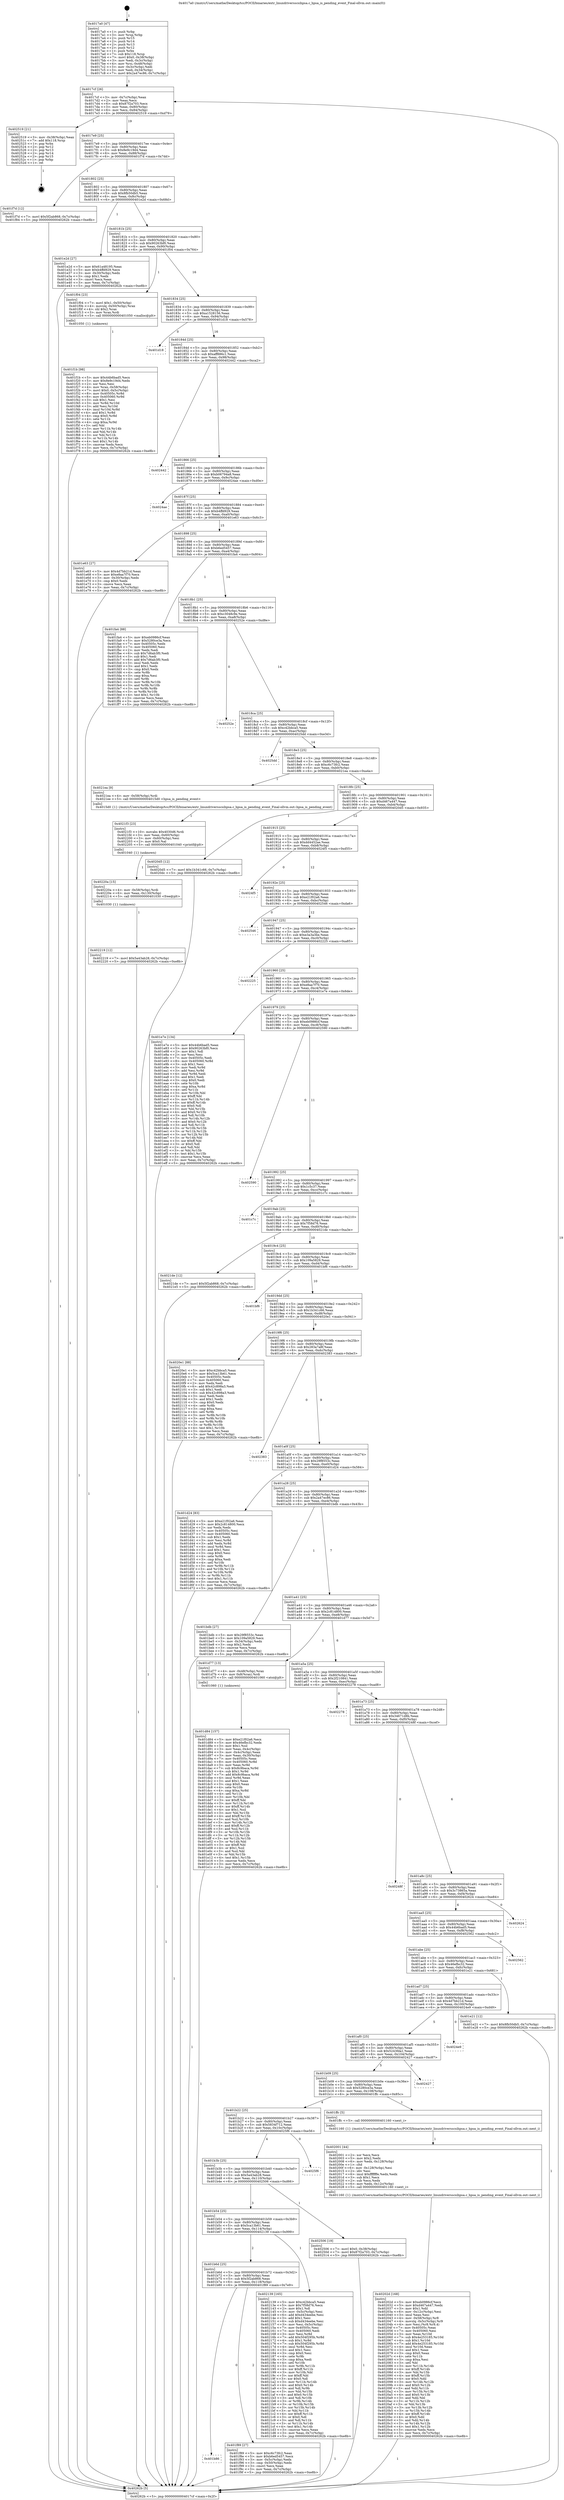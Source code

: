 digraph "0x4017a0" {
  label = "0x4017a0 (/mnt/c/Users/mathe/Desktop/tcc/POCII/binaries/extr_linuxdriversscsihpsa.c_hpsa_is_pending_event_Final-ollvm.out::main(0))"
  labelloc = "t"
  node[shape=record]

  Entry [label="",width=0.3,height=0.3,shape=circle,fillcolor=black,style=filled]
  "0x4017cf" [label="{
     0x4017cf [26]\l
     | [instrs]\l
     &nbsp;&nbsp;0x4017cf \<+3\>: mov -0x7c(%rbp),%eax\l
     &nbsp;&nbsp;0x4017d2 \<+2\>: mov %eax,%ecx\l
     &nbsp;&nbsp;0x4017d4 \<+6\>: sub $0x87f2a703,%ecx\l
     &nbsp;&nbsp;0x4017da \<+3\>: mov %eax,-0x80(%rbp)\l
     &nbsp;&nbsp;0x4017dd \<+6\>: mov %ecx,-0x84(%rbp)\l
     &nbsp;&nbsp;0x4017e3 \<+6\>: je 0000000000402519 \<main+0xd79\>\l
  }"]
  "0x402519" [label="{
     0x402519 [21]\l
     | [instrs]\l
     &nbsp;&nbsp;0x402519 \<+3\>: mov -0x38(%rbp),%eax\l
     &nbsp;&nbsp;0x40251c \<+7\>: add $0x118,%rsp\l
     &nbsp;&nbsp;0x402523 \<+1\>: pop %rbx\l
     &nbsp;&nbsp;0x402524 \<+2\>: pop %r12\l
     &nbsp;&nbsp;0x402526 \<+2\>: pop %r13\l
     &nbsp;&nbsp;0x402528 \<+2\>: pop %r14\l
     &nbsp;&nbsp;0x40252a \<+2\>: pop %r15\l
     &nbsp;&nbsp;0x40252c \<+1\>: pop %rbp\l
     &nbsp;&nbsp;0x40252d \<+1\>: ret\l
  }"]
  "0x4017e9" [label="{
     0x4017e9 [25]\l
     | [instrs]\l
     &nbsp;&nbsp;0x4017e9 \<+5\>: jmp 00000000004017ee \<main+0x4e\>\l
     &nbsp;&nbsp;0x4017ee \<+3\>: mov -0x80(%rbp),%eax\l
     &nbsp;&nbsp;0x4017f1 \<+5\>: sub $0x8e9c19d4,%eax\l
     &nbsp;&nbsp;0x4017f6 \<+6\>: mov %eax,-0x88(%rbp)\l
     &nbsp;&nbsp;0x4017fc \<+6\>: je 0000000000401f7d \<main+0x7dd\>\l
  }"]
  Exit [label="",width=0.3,height=0.3,shape=circle,fillcolor=black,style=filled,peripheries=2]
  "0x401f7d" [label="{
     0x401f7d [12]\l
     | [instrs]\l
     &nbsp;&nbsp;0x401f7d \<+7\>: movl $0x5f2ab868,-0x7c(%rbp)\l
     &nbsp;&nbsp;0x401f84 \<+5\>: jmp 000000000040262b \<main+0xe8b\>\l
  }"]
  "0x401802" [label="{
     0x401802 [25]\l
     | [instrs]\l
     &nbsp;&nbsp;0x401802 \<+5\>: jmp 0000000000401807 \<main+0x67\>\l
     &nbsp;&nbsp;0x401807 \<+3\>: mov -0x80(%rbp),%eax\l
     &nbsp;&nbsp;0x40180a \<+5\>: sub $0x8fb50db5,%eax\l
     &nbsp;&nbsp;0x40180f \<+6\>: mov %eax,-0x8c(%rbp)\l
     &nbsp;&nbsp;0x401815 \<+6\>: je 0000000000401e2d \<main+0x68d\>\l
  }"]
  "0x402219" [label="{
     0x402219 [12]\l
     | [instrs]\l
     &nbsp;&nbsp;0x402219 \<+7\>: movl $0x5a43ab28,-0x7c(%rbp)\l
     &nbsp;&nbsp;0x402220 \<+5\>: jmp 000000000040262b \<main+0xe8b\>\l
  }"]
  "0x401e2d" [label="{
     0x401e2d [27]\l
     | [instrs]\l
     &nbsp;&nbsp;0x401e2d \<+5\>: mov $0x61a48195,%eax\l
     &nbsp;&nbsp;0x401e32 \<+5\>: mov $0xb4ffd929,%ecx\l
     &nbsp;&nbsp;0x401e37 \<+3\>: mov -0x30(%rbp),%edx\l
     &nbsp;&nbsp;0x401e3a \<+3\>: cmp $0x1,%edx\l
     &nbsp;&nbsp;0x401e3d \<+3\>: cmovl %ecx,%eax\l
     &nbsp;&nbsp;0x401e40 \<+3\>: mov %eax,-0x7c(%rbp)\l
     &nbsp;&nbsp;0x401e43 \<+5\>: jmp 000000000040262b \<main+0xe8b\>\l
  }"]
  "0x40181b" [label="{
     0x40181b [25]\l
     | [instrs]\l
     &nbsp;&nbsp;0x40181b \<+5\>: jmp 0000000000401820 \<main+0x80\>\l
     &nbsp;&nbsp;0x401820 \<+3\>: mov -0x80(%rbp),%eax\l
     &nbsp;&nbsp;0x401823 \<+5\>: sub $0x90263bf0,%eax\l
     &nbsp;&nbsp;0x401828 \<+6\>: mov %eax,-0x90(%rbp)\l
     &nbsp;&nbsp;0x40182e \<+6\>: je 0000000000401f04 \<main+0x764\>\l
  }"]
  "0x40220a" [label="{
     0x40220a [15]\l
     | [instrs]\l
     &nbsp;&nbsp;0x40220a \<+4\>: mov -0x58(%rbp),%rdi\l
     &nbsp;&nbsp;0x40220e \<+6\>: mov %eax,-0x130(%rbp)\l
     &nbsp;&nbsp;0x402214 \<+5\>: call 0000000000401030 \<free@plt\>\l
     | [calls]\l
     &nbsp;&nbsp;0x401030 \{1\} (unknown)\l
  }"]
  "0x401f04" [label="{
     0x401f04 [23]\l
     | [instrs]\l
     &nbsp;&nbsp;0x401f04 \<+7\>: movl $0x1,-0x50(%rbp)\l
     &nbsp;&nbsp;0x401f0b \<+4\>: movslq -0x50(%rbp),%rax\l
     &nbsp;&nbsp;0x401f0f \<+4\>: shl $0x2,%rax\l
     &nbsp;&nbsp;0x401f13 \<+3\>: mov %rax,%rdi\l
     &nbsp;&nbsp;0x401f16 \<+5\>: call 0000000000401050 \<malloc@plt\>\l
     | [calls]\l
     &nbsp;&nbsp;0x401050 \{1\} (unknown)\l
  }"]
  "0x401834" [label="{
     0x401834 [25]\l
     | [instrs]\l
     &nbsp;&nbsp;0x401834 \<+5\>: jmp 0000000000401839 \<main+0x99\>\l
     &nbsp;&nbsp;0x401839 \<+3\>: mov -0x80(%rbp),%eax\l
     &nbsp;&nbsp;0x40183c \<+5\>: sub $0xa1528156,%eax\l
     &nbsp;&nbsp;0x401841 \<+6\>: mov %eax,-0x94(%rbp)\l
     &nbsp;&nbsp;0x401847 \<+6\>: je 0000000000401d18 \<main+0x578\>\l
  }"]
  "0x4021f3" [label="{
     0x4021f3 [23]\l
     | [instrs]\l
     &nbsp;&nbsp;0x4021f3 \<+10\>: movabs $0x4030d6,%rdi\l
     &nbsp;&nbsp;0x4021fd \<+3\>: mov %eax,-0x60(%rbp)\l
     &nbsp;&nbsp;0x402200 \<+3\>: mov -0x60(%rbp),%esi\l
     &nbsp;&nbsp;0x402203 \<+2\>: mov $0x0,%al\l
     &nbsp;&nbsp;0x402205 \<+5\>: call 0000000000401040 \<printf@plt\>\l
     | [calls]\l
     &nbsp;&nbsp;0x401040 \{1\} (unknown)\l
  }"]
  "0x401d18" [label="{
     0x401d18\l
  }", style=dashed]
  "0x40184d" [label="{
     0x40184d [25]\l
     | [instrs]\l
     &nbsp;&nbsp;0x40184d \<+5\>: jmp 0000000000401852 \<main+0xb2\>\l
     &nbsp;&nbsp;0x401852 \<+3\>: mov -0x80(%rbp),%eax\l
     &nbsp;&nbsp;0x401855 \<+5\>: sub $0xaff886c1,%eax\l
     &nbsp;&nbsp;0x40185a \<+6\>: mov %eax,-0x98(%rbp)\l
     &nbsp;&nbsp;0x401860 \<+6\>: je 0000000000402442 \<main+0xca2\>\l
  }"]
  "0x40202d" [label="{
     0x40202d [168]\l
     | [instrs]\l
     &nbsp;&nbsp;0x40202d \<+5\>: mov $0xeb0986cf,%ecx\l
     &nbsp;&nbsp;0x402032 \<+5\>: mov $0xd467a447,%edx\l
     &nbsp;&nbsp;0x402037 \<+3\>: mov $0x1,%dil\l
     &nbsp;&nbsp;0x40203a \<+6\>: mov -0x12c(%rbp),%esi\l
     &nbsp;&nbsp;0x402040 \<+3\>: imul %eax,%esi\l
     &nbsp;&nbsp;0x402043 \<+4\>: mov -0x58(%rbp),%r8\l
     &nbsp;&nbsp;0x402047 \<+4\>: movslq -0x5c(%rbp),%r9\l
     &nbsp;&nbsp;0x40204b \<+4\>: mov %esi,(%r8,%r9,4)\l
     &nbsp;&nbsp;0x40204f \<+7\>: mov 0x40505c,%eax\l
     &nbsp;&nbsp;0x402056 \<+7\>: mov 0x405060,%esi\l
     &nbsp;&nbsp;0x40205d \<+3\>: mov %eax,%r10d\l
     &nbsp;&nbsp;0x402060 \<+7\>: sub $0x4e253185,%r10d\l
     &nbsp;&nbsp;0x402067 \<+4\>: sub $0x1,%r10d\l
     &nbsp;&nbsp;0x40206b \<+7\>: add $0x4e253185,%r10d\l
     &nbsp;&nbsp;0x402072 \<+4\>: imul %r10d,%eax\l
     &nbsp;&nbsp;0x402076 \<+3\>: and $0x1,%eax\l
     &nbsp;&nbsp;0x402079 \<+3\>: cmp $0x0,%eax\l
     &nbsp;&nbsp;0x40207c \<+4\>: sete %r11b\l
     &nbsp;&nbsp;0x402080 \<+3\>: cmp $0xa,%esi\l
     &nbsp;&nbsp;0x402083 \<+3\>: setl %bl\l
     &nbsp;&nbsp;0x402086 \<+3\>: mov %r11b,%r14b\l
     &nbsp;&nbsp;0x402089 \<+4\>: xor $0xff,%r14b\l
     &nbsp;&nbsp;0x40208d \<+3\>: mov %bl,%r15b\l
     &nbsp;&nbsp;0x402090 \<+4\>: xor $0xff,%r15b\l
     &nbsp;&nbsp;0x402094 \<+4\>: xor $0x0,%dil\l
     &nbsp;&nbsp;0x402098 \<+3\>: mov %r14b,%r12b\l
     &nbsp;&nbsp;0x40209b \<+4\>: and $0x0,%r12b\l
     &nbsp;&nbsp;0x40209f \<+3\>: and %dil,%r11b\l
     &nbsp;&nbsp;0x4020a2 \<+3\>: mov %r15b,%r13b\l
     &nbsp;&nbsp;0x4020a5 \<+4\>: and $0x0,%r13b\l
     &nbsp;&nbsp;0x4020a9 \<+3\>: and %dil,%bl\l
     &nbsp;&nbsp;0x4020ac \<+3\>: or %r11b,%r12b\l
     &nbsp;&nbsp;0x4020af \<+3\>: or %bl,%r13b\l
     &nbsp;&nbsp;0x4020b2 \<+3\>: xor %r13b,%r12b\l
     &nbsp;&nbsp;0x4020b5 \<+3\>: or %r15b,%r14b\l
     &nbsp;&nbsp;0x4020b8 \<+4\>: xor $0xff,%r14b\l
     &nbsp;&nbsp;0x4020bc \<+4\>: or $0x0,%dil\l
     &nbsp;&nbsp;0x4020c0 \<+3\>: and %dil,%r14b\l
     &nbsp;&nbsp;0x4020c3 \<+3\>: or %r14b,%r12b\l
     &nbsp;&nbsp;0x4020c6 \<+4\>: test $0x1,%r12b\l
     &nbsp;&nbsp;0x4020ca \<+3\>: cmovne %edx,%ecx\l
     &nbsp;&nbsp;0x4020cd \<+3\>: mov %ecx,-0x7c(%rbp)\l
     &nbsp;&nbsp;0x4020d0 \<+5\>: jmp 000000000040262b \<main+0xe8b\>\l
  }"]
  "0x402442" [label="{
     0x402442\l
  }", style=dashed]
  "0x401866" [label="{
     0x401866 [25]\l
     | [instrs]\l
     &nbsp;&nbsp;0x401866 \<+5\>: jmp 000000000040186b \<main+0xcb\>\l
     &nbsp;&nbsp;0x40186b \<+3\>: mov -0x80(%rbp),%eax\l
     &nbsp;&nbsp;0x40186e \<+5\>: sub $0xb06794a8,%eax\l
     &nbsp;&nbsp;0x401873 \<+6\>: mov %eax,-0x9c(%rbp)\l
     &nbsp;&nbsp;0x401879 \<+6\>: je 00000000004024ae \<main+0xd0e\>\l
  }"]
  "0x402001" [label="{
     0x402001 [44]\l
     | [instrs]\l
     &nbsp;&nbsp;0x402001 \<+2\>: xor %ecx,%ecx\l
     &nbsp;&nbsp;0x402003 \<+5\>: mov $0x2,%edx\l
     &nbsp;&nbsp;0x402008 \<+6\>: mov %edx,-0x128(%rbp)\l
     &nbsp;&nbsp;0x40200e \<+1\>: cltd\l
     &nbsp;&nbsp;0x40200f \<+6\>: mov -0x128(%rbp),%esi\l
     &nbsp;&nbsp;0x402015 \<+2\>: idiv %esi\l
     &nbsp;&nbsp;0x402017 \<+6\>: imul $0xfffffffe,%edx,%edx\l
     &nbsp;&nbsp;0x40201d \<+3\>: sub $0x1,%ecx\l
     &nbsp;&nbsp;0x402020 \<+2\>: sub %ecx,%edx\l
     &nbsp;&nbsp;0x402022 \<+6\>: mov %edx,-0x12c(%rbp)\l
     &nbsp;&nbsp;0x402028 \<+5\>: call 0000000000401160 \<next_i\>\l
     | [calls]\l
     &nbsp;&nbsp;0x401160 \{1\} (/mnt/c/Users/mathe/Desktop/tcc/POCII/binaries/extr_linuxdriversscsihpsa.c_hpsa_is_pending_event_Final-ollvm.out::next_i)\l
  }"]
  "0x4024ae" [label="{
     0x4024ae\l
  }", style=dashed]
  "0x40187f" [label="{
     0x40187f [25]\l
     | [instrs]\l
     &nbsp;&nbsp;0x40187f \<+5\>: jmp 0000000000401884 \<main+0xe4\>\l
     &nbsp;&nbsp;0x401884 \<+3\>: mov -0x80(%rbp),%eax\l
     &nbsp;&nbsp;0x401887 \<+5\>: sub $0xb4ffd929,%eax\l
     &nbsp;&nbsp;0x40188c \<+6\>: mov %eax,-0xa0(%rbp)\l
     &nbsp;&nbsp;0x401892 \<+6\>: je 0000000000401e63 \<main+0x6c3\>\l
  }"]
  "0x401b86" [label="{
     0x401b86\l
  }", style=dashed]
  "0x401e63" [label="{
     0x401e63 [27]\l
     | [instrs]\l
     &nbsp;&nbsp;0x401e63 \<+5\>: mov $0x4d7bb21d,%eax\l
     &nbsp;&nbsp;0x401e68 \<+5\>: mov $0xe8aa7f70,%ecx\l
     &nbsp;&nbsp;0x401e6d \<+3\>: mov -0x30(%rbp),%edx\l
     &nbsp;&nbsp;0x401e70 \<+3\>: cmp $0x0,%edx\l
     &nbsp;&nbsp;0x401e73 \<+3\>: cmove %ecx,%eax\l
     &nbsp;&nbsp;0x401e76 \<+3\>: mov %eax,-0x7c(%rbp)\l
     &nbsp;&nbsp;0x401e79 \<+5\>: jmp 000000000040262b \<main+0xe8b\>\l
  }"]
  "0x401898" [label="{
     0x401898 [25]\l
     | [instrs]\l
     &nbsp;&nbsp;0x401898 \<+5\>: jmp 000000000040189d \<main+0xfd\>\l
     &nbsp;&nbsp;0x40189d \<+3\>: mov -0x80(%rbp),%eax\l
     &nbsp;&nbsp;0x4018a0 \<+5\>: sub $0xb6ed5457,%eax\l
     &nbsp;&nbsp;0x4018a5 \<+6\>: mov %eax,-0xa4(%rbp)\l
     &nbsp;&nbsp;0x4018ab \<+6\>: je 0000000000401fa4 \<main+0x804\>\l
  }"]
  "0x401f89" [label="{
     0x401f89 [27]\l
     | [instrs]\l
     &nbsp;&nbsp;0x401f89 \<+5\>: mov $0xc6c73fc2,%eax\l
     &nbsp;&nbsp;0x401f8e \<+5\>: mov $0xb6ed5457,%ecx\l
     &nbsp;&nbsp;0x401f93 \<+3\>: mov -0x5c(%rbp),%edx\l
     &nbsp;&nbsp;0x401f96 \<+3\>: cmp -0x50(%rbp),%edx\l
     &nbsp;&nbsp;0x401f99 \<+3\>: cmovl %ecx,%eax\l
     &nbsp;&nbsp;0x401f9c \<+3\>: mov %eax,-0x7c(%rbp)\l
     &nbsp;&nbsp;0x401f9f \<+5\>: jmp 000000000040262b \<main+0xe8b\>\l
  }"]
  "0x401fa4" [label="{
     0x401fa4 [88]\l
     | [instrs]\l
     &nbsp;&nbsp;0x401fa4 \<+5\>: mov $0xeb0986cf,%eax\l
     &nbsp;&nbsp;0x401fa9 \<+5\>: mov $0x5280ce3a,%ecx\l
     &nbsp;&nbsp;0x401fae \<+7\>: mov 0x40505c,%edx\l
     &nbsp;&nbsp;0x401fb5 \<+7\>: mov 0x405060,%esi\l
     &nbsp;&nbsp;0x401fbc \<+2\>: mov %edx,%edi\l
     &nbsp;&nbsp;0x401fbe \<+6\>: sub $0x7d6ab3f0,%edi\l
     &nbsp;&nbsp;0x401fc4 \<+3\>: sub $0x1,%edi\l
     &nbsp;&nbsp;0x401fc7 \<+6\>: add $0x7d6ab3f0,%edi\l
     &nbsp;&nbsp;0x401fcd \<+3\>: imul %edi,%edx\l
     &nbsp;&nbsp;0x401fd0 \<+3\>: and $0x1,%edx\l
     &nbsp;&nbsp;0x401fd3 \<+3\>: cmp $0x0,%edx\l
     &nbsp;&nbsp;0x401fd6 \<+4\>: sete %r8b\l
     &nbsp;&nbsp;0x401fda \<+3\>: cmp $0xa,%esi\l
     &nbsp;&nbsp;0x401fdd \<+4\>: setl %r9b\l
     &nbsp;&nbsp;0x401fe1 \<+3\>: mov %r8b,%r10b\l
     &nbsp;&nbsp;0x401fe4 \<+3\>: and %r9b,%r10b\l
     &nbsp;&nbsp;0x401fe7 \<+3\>: xor %r9b,%r8b\l
     &nbsp;&nbsp;0x401fea \<+3\>: or %r8b,%r10b\l
     &nbsp;&nbsp;0x401fed \<+4\>: test $0x1,%r10b\l
     &nbsp;&nbsp;0x401ff1 \<+3\>: cmovne %ecx,%eax\l
     &nbsp;&nbsp;0x401ff4 \<+3\>: mov %eax,-0x7c(%rbp)\l
     &nbsp;&nbsp;0x401ff7 \<+5\>: jmp 000000000040262b \<main+0xe8b\>\l
  }"]
  "0x4018b1" [label="{
     0x4018b1 [25]\l
     | [instrs]\l
     &nbsp;&nbsp;0x4018b1 \<+5\>: jmp 00000000004018b6 \<main+0x116\>\l
     &nbsp;&nbsp;0x4018b6 \<+3\>: mov -0x80(%rbp),%eax\l
     &nbsp;&nbsp;0x4018b9 \<+5\>: sub $0xc3048c9e,%eax\l
     &nbsp;&nbsp;0x4018be \<+6\>: mov %eax,-0xa8(%rbp)\l
     &nbsp;&nbsp;0x4018c4 \<+6\>: je 000000000040252e \<main+0xd8e\>\l
  }"]
  "0x401b6d" [label="{
     0x401b6d [25]\l
     | [instrs]\l
     &nbsp;&nbsp;0x401b6d \<+5\>: jmp 0000000000401b72 \<main+0x3d2\>\l
     &nbsp;&nbsp;0x401b72 \<+3\>: mov -0x80(%rbp),%eax\l
     &nbsp;&nbsp;0x401b75 \<+5\>: sub $0x5f2ab868,%eax\l
     &nbsp;&nbsp;0x401b7a \<+6\>: mov %eax,-0x118(%rbp)\l
     &nbsp;&nbsp;0x401b80 \<+6\>: je 0000000000401f89 \<main+0x7e9\>\l
  }"]
  "0x40252e" [label="{
     0x40252e\l
  }", style=dashed]
  "0x4018ca" [label="{
     0x4018ca [25]\l
     | [instrs]\l
     &nbsp;&nbsp;0x4018ca \<+5\>: jmp 00000000004018cf \<main+0x12f\>\l
     &nbsp;&nbsp;0x4018cf \<+3\>: mov -0x80(%rbp),%eax\l
     &nbsp;&nbsp;0x4018d2 \<+5\>: sub $0xc42bbca5,%eax\l
     &nbsp;&nbsp;0x4018d7 \<+6\>: mov %eax,-0xac(%rbp)\l
     &nbsp;&nbsp;0x4018dd \<+6\>: je 00000000004025dd \<main+0xe3d\>\l
  }"]
  "0x402139" [label="{
     0x402139 [165]\l
     | [instrs]\l
     &nbsp;&nbsp;0x402139 \<+5\>: mov $0xc42bbca5,%eax\l
     &nbsp;&nbsp;0x40213e \<+5\>: mov $0x7f58d76,%ecx\l
     &nbsp;&nbsp;0x402143 \<+2\>: mov $0x1,%dl\l
     &nbsp;&nbsp;0x402145 \<+3\>: mov -0x5c(%rbp),%esi\l
     &nbsp;&nbsp;0x402148 \<+6\>: add $0xd434eebe,%esi\l
     &nbsp;&nbsp;0x40214e \<+3\>: add $0x1,%esi\l
     &nbsp;&nbsp;0x402151 \<+6\>: sub $0xd434eebe,%esi\l
     &nbsp;&nbsp;0x402157 \<+3\>: mov %esi,-0x5c(%rbp)\l
     &nbsp;&nbsp;0x40215a \<+7\>: mov 0x40505c,%esi\l
     &nbsp;&nbsp;0x402161 \<+7\>: mov 0x405060,%edi\l
     &nbsp;&nbsp;0x402168 \<+3\>: mov %esi,%r8d\l
     &nbsp;&nbsp;0x40216b \<+7\>: add $0x504f295b,%r8d\l
     &nbsp;&nbsp;0x402172 \<+4\>: sub $0x1,%r8d\l
     &nbsp;&nbsp;0x402176 \<+7\>: sub $0x504f295b,%r8d\l
     &nbsp;&nbsp;0x40217d \<+4\>: imul %r8d,%esi\l
     &nbsp;&nbsp;0x402181 \<+3\>: and $0x1,%esi\l
     &nbsp;&nbsp;0x402184 \<+3\>: cmp $0x0,%esi\l
     &nbsp;&nbsp;0x402187 \<+4\>: sete %r9b\l
     &nbsp;&nbsp;0x40218b \<+3\>: cmp $0xa,%edi\l
     &nbsp;&nbsp;0x40218e \<+4\>: setl %r10b\l
     &nbsp;&nbsp;0x402192 \<+3\>: mov %r9b,%r11b\l
     &nbsp;&nbsp;0x402195 \<+4\>: xor $0xff,%r11b\l
     &nbsp;&nbsp;0x402199 \<+3\>: mov %r10b,%bl\l
     &nbsp;&nbsp;0x40219c \<+3\>: xor $0xff,%bl\l
     &nbsp;&nbsp;0x40219f \<+3\>: xor $0x0,%dl\l
     &nbsp;&nbsp;0x4021a2 \<+3\>: mov %r11b,%r14b\l
     &nbsp;&nbsp;0x4021a5 \<+4\>: and $0x0,%r14b\l
     &nbsp;&nbsp;0x4021a9 \<+3\>: and %dl,%r9b\l
     &nbsp;&nbsp;0x4021ac \<+3\>: mov %bl,%r15b\l
     &nbsp;&nbsp;0x4021af \<+4\>: and $0x0,%r15b\l
     &nbsp;&nbsp;0x4021b3 \<+3\>: and %dl,%r10b\l
     &nbsp;&nbsp;0x4021b6 \<+3\>: or %r9b,%r14b\l
     &nbsp;&nbsp;0x4021b9 \<+3\>: or %r10b,%r15b\l
     &nbsp;&nbsp;0x4021bc \<+3\>: xor %r15b,%r14b\l
     &nbsp;&nbsp;0x4021bf \<+3\>: or %bl,%r11b\l
     &nbsp;&nbsp;0x4021c2 \<+4\>: xor $0xff,%r11b\l
     &nbsp;&nbsp;0x4021c6 \<+3\>: or $0x0,%dl\l
     &nbsp;&nbsp;0x4021c9 \<+3\>: and %dl,%r11b\l
     &nbsp;&nbsp;0x4021cc \<+3\>: or %r11b,%r14b\l
     &nbsp;&nbsp;0x4021cf \<+4\>: test $0x1,%r14b\l
     &nbsp;&nbsp;0x4021d3 \<+3\>: cmovne %ecx,%eax\l
     &nbsp;&nbsp;0x4021d6 \<+3\>: mov %eax,-0x7c(%rbp)\l
     &nbsp;&nbsp;0x4021d9 \<+5\>: jmp 000000000040262b \<main+0xe8b\>\l
  }"]
  "0x4025dd" [label="{
     0x4025dd\l
  }", style=dashed]
  "0x4018e3" [label="{
     0x4018e3 [25]\l
     | [instrs]\l
     &nbsp;&nbsp;0x4018e3 \<+5\>: jmp 00000000004018e8 \<main+0x148\>\l
     &nbsp;&nbsp;0x4018e8 \<+3\>: mov -0x80(%rbp),%eax\l
     &nbsp;&nbsp;0x4018eb \<+5\>: sub $0xc6c73fc2,%eax\l
     &nbsp;&nbsp;0x4018f0 \<+6\>: mov %eax,-0xb0(%rbp)\l
     &nbsp;&nbsp;0x4018f6 \<+6\>: je 00000000004021ea \<main+0xa4a\>\l
  }"]
  "0x401b54" [label="{
     0x401b54 [25]\l
     | [instrs]\l
     &nbsp;&nbsp;0x401b54 \<+5\>: jmp 0000000000401b59 \<main+0x3b9\>\l
     &nbsp;&nbsp;0x401b59 \<+3\>: mov -0x80(%rbp),%eax\l
     &nbsp;&nbsp;0x401b5c \<+5\>: sub $0x5ca13b61,%eax\l
     &nbsp;&nbsp;0x401b61 \<+6\>: mov %eax,-0x114(%rbp)\l
     &nbsp;&nbsp;0x401b67 \<+6\>: je 0000000000402139 \<main+0x999\>\l
  }"]
  "0x4021ea" [label="{
     0x4021ea [9]\l
     | [instrs]\l
     &nbsp;&nbsp;0x4021ea \<+4\>: mov -0x58(%rbp),%rdi\l
     &nbsp;&nbsp;0x4021ee \<+5\>: call 00000000004015d0 \<hpsa_is_pending_event\>\l
     | [calls]\l
     &nbsp;&nbsp;0x4015d0 \{1\} (/mnt/c/Users/mathe/Desktop/tcc/POCII/binaries/extr_linuxdriversscsihpsa.c_hpsa_is_pending_event_Final-ollvm.out::hpsa_is_pending_event)\l
  }"]
  "0x4018fc" [label="{
     0x4018fc [25]\l
     | [instrs]\l
     &nbsp;&nbsp;0x4018fc \<+5\>: jmp 0000000000401901 \<main+0x161\>\l
     &nbsp;&nbsp;0x401901 \<+3\>: mov -0x80(%rbp),%eax\l
     &nbsp;&nbsp;0x401904 \<+5\>: sub $0xd467a447,%eax\l
     &nbsp;&nbsp;0x401909 \<+6\>: mov %eax,-0xb4(%rbp)\l
     &nbsp;&nbsp;0x40190f \<+6\>: je 00000000004020d5 \<main+0x935\>\l
  }"]
  "0x402506" [label="{
     0x402506 [19]\l
     | [instrs]\l
     &nbsp;&nbsp;0x402506 \<+7\>: movl $0x0,-0x38(%rbp)\l
     &nbsp;&nbsp;0x40250d \<+7\>: movl $0x87f2a703,-0x7c(%rbp)\l
     &nbsp;&nbsp;0x402514 \<+5\>: jmp 000000000040262b \<main+0xe8b\>\l
  }"]
  "0x4020d5" [label="{
     0x4020d5 [12]\l
     | [instrs]\l
     &nbsp;&nbsp;0x4020d5 \<+7\>: movl $0x1b341c66,-0x7c(%rbp)\l
     &nbsp;&nbsp;0x4020dc \<+5\>: jmp 000000000040262b \<main+0xe8b\>\l
  }"]
  "0x401915" [label="{
     0x401915 [25]\l
     | [instrs]\l
     &nbsp;&nbsp;0x401915 \<+5\>: jmp 000000000040191a \<main+0x17a\>\l
     &nbsp;&nbsp;0x40191a \<+3\>: mov -0x80(%rbp),%eax\l
     &nbsp;&nbsp;0x40191d \<+5\>: sub $0xdd4452ae,%eax\l
     &nbsp;&nbsp;0x401922 \<+6\>: mov %eax,-0xb8(%rbp)\l
     &nbsp;&nbsp;0x401928 \<+6\>: je 00000000004024f5 \<main+0xd55\>\l
  }"]
  "0x401b3b" [label="{
     0x401b3b [25]\l
     | [instrs]\l
     &nbsp;&nbsp;0x401b3b \<+5\>: jmp 0000000000401b40 \<main+0x3a0\>\l
     &nbsp;&nbsp;0x401b40 \<+3\>: mov -0x80(%rbp),%eax\l
     &nbsp;&nbsp;0x401b43 \<+5\>: sub $0x5a43ab28,%eax\l
     &nbsp;&nbsp;0x401b48 \<+6\>: mov %eax,-0x110(%rbp)\l
     &nbsp;&nbsp;0x401b4e \<+6\>: je 0000000000402506 \<main+0xd66\>\l
  }"]
  "0x4024f5" [label="{
     0x4024f5\l
  }", style=dashed]
  "0x40192e" [label="{
     0x40192e [25]\l
     | [instrs]\l
     &nbsp;&nbsp;0x40192e \<+5\>: jmp 0000000000401933 \<main+0x193\>\l
     &nbsp;&nbsp;0x401933 \<+3\>: mov -0x80(%rbp),%eax\l
     &nbsp;&nbsp;0x401936 \<+5\>: sub $0xe21f02a6,%eax\l
     &nbsp;&nbsp;0x40193b \<+6\>: mov %eax,-0xbc(%rbp)\l
     &nbsp;&nbsp;0x401941 \<+6\>: je 0000000000402546 \<main+0xda6\>\l
  }"]
  "0x4025f6" [label="{
     0x4025f6\l
  }", style=dashed]
  "0x402546" [label="{
     0x402546\l
  }", style=dashed]
  "0x401947" [label="{
     0x401947 [25]\l
     | [instrs]\l
     &nbsp;&nbsp;0x401947 \<+5\>: jmp 000000000040194c \<main+0x1ac\>\l
     &nbsp;&nbsp;0x40194c \<+3\>: mov -0x80(%rbp),%eax\l
     &nbsp;&nbsp;0x40194f \<+5\>: sub $0xe3a3a3be,%eax\l
     &nbsp;&nbsp;0x401954 \<+6\>: mov %eax,-0xc0(%rbp)\l
     &nbsp;&nbsp;0x40195a \<+6\>: je 0000000000402225 \<main+0xa85\>\l
  }"]
  "0x401b22" [label="{
     0x401b22 [25]\l
     | [instrs]\l
     &nbsp;&nbsp;0x401b22 \<+5\>: jmp 0000000000401b27 \<main+0x387\>\l
     &nbsp;&nbsp;0x401b27 \<+3\>: mov -0x80(%rbp),%eax\l
     &nbsp;&nbsp;0x401b2a \<+5\>: sub $0x5834f712,%eax\l
     &nbsp;&nbsp;0x401b2f \<+6\>: mov %eax,-0x10c(%rbp)\l
     &nbsp;&nbsp;0x401b35 \<+6\>: je 00000000004025f6 \<main+0xe56\>\l
  }"]
  "0x402225" [label="{
     0x402225\l
  }", style=dashed]
  "0x401960" [label="{
     0x401960 [25]\l
     | [instrs]\l
     &nbsp;&nbsp;0x401960 \<+5\>: jmp 0000000000401965 \<main+0x1c5\>\l
     &nbsp;&nbsp;0x401965 \<+3\>: mov -0x80(%rbp),%eax\l
     &nbsp;&nbsp;0x401968 \<+5\>: sub $0xe8aa7f70,%eax\l
     &nbsp;&nbsp;0x40196d \<+6\>: mov %eax,-0xc4(%rbp)\l
     &nbsp;&nbsp;0x401973 \<+6\>: je 0000000000401e7e \<main+0x6de\>\l
  }"]
  "0x401ffc" [label="{
     0x401ffc [5]\l
     | [instrs]\l
     &nbsp;&nbsp;0x401ffc \<+5\>: call 0000000000401160 \<next_i\>\l
     | [calls]\l
     &nbsp;&nbsp;0x401160 \{1\} (/mnt/c/Users/mathe/Desktop/tcc/POCII/binaries/extr_linuxdriversscsihpsa.c_hpsa_is_pending_event_Final-ollvm.out::next_i)\l
  }"]
  "0x401e7e" [label="{
     0x401e7e [134]\l
     | [instrs]\l
     &nbsp;&nbsp;0x401e7e \<+5\>: mov $0x44b6bad5,%eax\l
     &nbsp;&nbsp;0x401e83 \<+5\>: mov $0x90263bf0,%ecx\l
     &nbsp;&nbsp;0x401e88 \<+2\>: mov $0x1,%dl\l
     &nbsp;&nbsp;0x401e8a \<+2\>: xor %esi,%esi\l
     &nbsp;&nbsp;0x401e8c \<+7\>: mov 0x40505c,%edi\l
     &nbsp;&nbsp;0x401e93 \<+8\>: mov 0x405060,%r8d\l
     &nbsp;&nbsp;0x401e9b \<+3\>: sub $0x1,%esi\l
     &nbsp;&nbsp;0x401e9e \<+3\>: mov %edi,%r9d\l
     &nbsp;&nbsp;0x401ea1 \<+3\>: add %esi,%r9d\l
     &nbsp;&nbsp;0x401ea4 \<+4\>: imul %r9d,%edi\l
     &nbsp;&nbsp;0x401ea8 \<+3\>: and $0x1,%edi\l
     &nbsp;&nbsp;0x401eab \<+3\>: cmp $0x0,%edi\l
     &nbsp;&nbsp;0x401eae \<+4\>: sete %r10b\l
     &nbsp;&nbsp;0x401eb2 \<+4\>: cmp $0xa,%r8d\l
     &nbsp;&nbsp;0x401eb6 \<+4\>: setl %r11b\l
     &nbsp;&nbsp;0x401eba \<+3\>: mov %r10b,%bl\l
     &nbsp;&nbsp;0x401ebd \<+3\>: xor $0xff,%bl\l
     &nbsp;&nbsp;0x401ec0 \<+3\>: mov %r11b,%r14b\l
     &nbsp;&nbsp;0x401ec3 \<+4\>: xor $0xff,%r14b\l
     &nbsp;&nbsp;0x401ec7 \<+3\>: xor $0x0,%dl\l
     &nbsp;&nbsp;0x401eca \<+3\>: mov %bl,%r15b\l
     &nbsp;&nbsp;0x401ecd \<+4\>: and $0x0,%r15b\l
     &nbsp;&nbsp;0x401ed1 \<+3\>: and %dl,%r10b\l
     &nbsp;&nbsp;0x401ed4 \<+3\>: mov %r14b,%r12b\l
     &nbsp;&nbsp;0x401ed7 \<+4\>: and $0x0,%r12b\l
     &nbsp;&nbsp;0x401edb \<+3\>: and %dl,%r11b\l
     &nbsp;&nbsp;0x401ede \<+3\>: or %r10b,%r15b\l
     &nbsp;&nbsp;0x401ee1 \<+3\>: or %r11b,%r12b\l
     &nbsp;&nbsp;0x401ee4 \<+3\>: xor %r12b,%r15b\l
     &nbsp;&nbsp;0x401ee7 \<+3\>: or %r14b,%bl\l
     &nbsp;&nbsp;0x401eea \<+3\>: xor $0xff,%bl\l
     &nbsp;&nbsp;0x401eed \<+3\>: or $0x0,%dl\l
     &nbsp;&nbsp;0x401ef0 \<+2\>: and %dl,%bl\l
     &nbsp;&nbsp;0x401ef2 \<+3\>: or %bl,%r15b\l
     &nbsp;&nbsp;0x401ef5 \<+4\>: test $0x1,%r15b\l
     &nbsp;&nbsp;0x401ef9 \<+3\>: cmovne %ecx,%eax\l
     &nbsp;&nbsp;0x401efc \<+3\>: mov %eax,-0x7c(%rbp)\l
     &nbsp;&nbsp;0x401eff \<+5\>: jmp 000000000040262b \<main+0xe8b\>\l
  }"]
  "0x401979" [label="{
     0x401979 [25]\l
     | [instrs]\l
     &nbsp;&nbsp;0x401979 \<+5\>: jmp 000000000040197e \<main+0x1de\>\l
     &nbsp;&nbsp;0x40197e \<+3\>: mov -0x80(%rbp),%eax\l
     &nbsp;&nbsp;0x401981 \<+5\>: sub $0xeb0986cf,%eax\l
     &nbsp;&nbsp;0x401986 \<+6\>: mov %eax,-0xc8(%rbp)\l
     &nbsp;&nbsp;0x40198c \<+6\>: je 0000000000402590 \<main+0xdf0\>\l
  }"]
  "0x401b09" [label="{
     0x401b09 [25]\l
     | [instrs]\l
     &nbsp;&nbsp;0x401b09 \<+5\>: jmp 0000000000401b0e \<main+0x36e\>\l
     &nbsp;&nbsp;0x401b0e \<+3\>: mov -0x80(%rbp),%eax\l
     &nbsp;&nbsp;0x401b11 \<+5\>: sub $0x5280ce3a,%eax\l
     &nbsp;&nbsp;0x401b16 \<+6\>: mov %eax,-0x108(%rbp)\l
     &nbsp;&nbsp;0x401b1c \<+6\>: je 0000000000401ffc \<main+0x85c\>\l
  }"]
  "0x402590" [label="{
     0x402590\l
  }", style=dashed]
  "0x401992" [label="{
     0x401992 [25]\l
     | [instrs]\l
     &nbsp;&nbsp;0x401992 \<+5\>: jmp 0000000000401997 \<main+0x1f7\>\l
     &nbsp;&nbsp;0x401997 \<+3\>: mov -0x80(%rbp),%eax\l
     &nbsp;&nbsp;0x40199a \<+5\>: sub $0x1c5c37,%eax\l
     &nbsp;&nbsp;0x40199f \<+6\>: mov %eax,-0xcc(%rbp)\l
     &nbsp;&nbsp;0x4019a5 \<+6\>: je 0000000000401c7c \<main+0x4dc\>\l
  }"]
  "0x402427" [label="{
     0x402427\l
  }", style=dashed]
  "0x401c7c" [label="{
     0x401c7c\l
  }", style=dashed]
  "0x4019ab" [label="{
     0x4019ab [25]\l
     | [instrs]\l
     &nbsp;&nbsp;0x4019ab \<+5\>: jmp 00000000004019b0 \<main+0x210\>\l
     &nbsp;&nbsp;0x4019b0 \<+3\>: mov -0x80(%rbp),%eax\l
     &nbsp;&nbsp;0x4019b3 \<+5\>: sub $0x7f58d76,%eax\l
     &nbsp;&nbsp;0x4019b8 \<+6\>: mov %eax,-0xd0(%rbp)\l
     &nbsp;&nbsp;0x4019be \<+6\>: je 00000000004021de \<main+0xa3e\>\l
  }"]
  "0x401af0" [label="{
     0x401af0 [25]\l
     | [instrs]\l
     &nbsp;&nbsp;0x401af0 \<+5\>: jmp 0000000000401af5 \<main+0x355\>\l
     &nbsp;&nbsp;0x401af5 \<+3\>: mov -0x80(%rbp),%eax\l
     &nbsp;&nbsp;0x401af8 \<+5\>: sub $0x5243fda1,%eax\l
     &nbsp;&nbsp;0x401afd \<+6\>: mov %eax,-0x104(%rbp)\l
     &nbsp;&nbsp;0x401b03 \<+6\>: je 0000000000402427 \<main+0xc87\>\l
  }"]
  "0x4021de" [label="{
     0x4021de [12]\l
     | [instrs]\l
     &nbsp;&nbsp;0x4021de \<+7\>: movl $0x5f2ab868,-0x7c(%rbp)\l
     &nbsp;&nbsp;0x4021e5 \<+5\>: jmp 000000000040262b \<main+0xe8b\>\l
  }"]
  "0x4019c4" [label="{
     0x4019c4 [25]\l
     | [instrs]\l
     &nbsp;&nbsp;0x4019c4 \<+5\>: jmp 00000000004019c9 \<main+0x229\>\l
     &nbsp;&nbsp;0x4019c9 \<+3\>: mov -0x80(%rbp),%eax\l
     &nbsp;&nbsp;0x4019cc \<+5\>: sub $0x109a5829,%eax\l
     &nbsp;&nbsp;0x4019d1 \<+6\>: mov %eax,-0xd4(%rbp)\l
     &nbsp;&nbsp;0x4019d7 \<+6\>: je 0000000000401bf6 \<main+0x456\>\l
  }"]
  "0x4024e9" [label="{
     0x4024e9\l
  }", style=dashed]
  "0x401bf6" [label="{
     0x401bf6\l
  }", style=dashed]
  "0x4019dd" [label="{
     0x4019dd [25]\l
     | [instrs]\l
     &nbsp;&nbsp;0x4019dd \<+5\>: jmp 00000000004019e2 \<main+0x242\>\l
     &nbsp;&nbsp;0x4019e2 \<+3\>: mov -0x80(%rbp),%eax\l
     &nbsp;&nbsp;0x4019e5 \<+5\>: sub $0x1b341c66,%eax\l
     &nbsp;&nbsp;0x4019ea \<+6\>: mov %eax,-0xd8(%rbp)\l
     &nbsp;&nbsp;0x4019f0 \<+6\>: je 00000000004020e1 \<main+0x941\>\l
  }"]
  "0x401f1b" [label="{
     0x401f1b [98]\l
     | [instrs]\l
     &nbsp;&nbsp;0x401f1b \<+5\>: mov $0x44b6bad5,%ecx\l
     &nbsp;&nbsp;0x401f20 \<+5\>: mov $0x8e9c19d4,%edx\l
     &nbsp;&nbsp;0x401f25 \<+2\>: xor %esi,%esi\l
     &nbsp;&nbsp;0x401f27 \<+4\>: mov %rax,-0x58(%rbp)\l
     &nbsp;&nbsp;0x401f2b \<+7\>: movl $0x0,-0x5c(%rbp)\l
     &nbsp;&nbsp;0x401f32 \<+8\>: mov 0x40505c,%r8d\l
     &nbsp;&nbsp;0x401f3a \<+8\>: mov 0x405060,%r9d\l
     &nbsp;&nbsp;0x401f42 \<+3\>: sub $0x1,%esi\l
     &nbsp;&nbsp;0x401f45 \<+3\>: mov %r8d,%r10d\l
     &nbsp;&nbsp;0x401f48 \<+3\>: add %esi,%r10d\l
     &nbsp;&nbsp;0x401f4b \<+4\>: imul %r10d,%r8d\l
     &nbsp;&nbsp;0x401f4f \<+4\>: and $0x1,%r8d\l
     &nbsp;&nbsp;0x401f53 \<+4\>: cmp $0x0,%r8d\l
     &nbsp;&nbsp;0x401f57 \<+4\>: sete %r11b\l
     &nbsp;&nbsp;0x401f5b \<+4\>: cmp $0xa,%r9d\l
     &nbsp;&nbsp;0x401f5f \<+3\>: setl %bl\l
     &nbsp;&nbsp;0x401f62 \<+3\>: mov %r11b,%r14b\l
     &nbsp;&nbsp;0x401f65 \<+3\>: and %bl,%r14b\l
     &nbsp;&nbsp;0x401f68 \<+3\>: xor %bl,%r11b\l
     &nbsp;&nbsp;0x401f6b \<+3\>: or %r11b,%r14b\l
     &nbsp;&nbsp;0x401f6e \<+4\>: test $0x1,%r14b\l
     &nbsp;&nbsp;0x401f72 \<+3\>: cmovne %edx,%ecx\l
     &nbsp;&nbsp;0x401f75 \<+3\>: mov %ecx,-0x7c(%rbp)\l
     &nbsp;&nbsp;0x401f78 \<+5\>: jmp 000000000040262b \<main+0xe8b\>\l
  }"]
  "0x4020e1" [label="{
     0x4020e1 [88]\l
     | [instrs]\l
     &nbsp;&nbsp;0x4020e1 \<+5\>: mov $0xc42bbca5,%eax\l
     &nbsp;&nbsp;0x4020e6 \<+5\>: mov $0x5ca13b61,%ecx\l
     &nbsp;&nbsp;0x4020eb \<+7\>: mov 0x40505c,%edx\l
     &nbsp;&nbsp;0x4020f2 \<+7\>: mov 0x405060,%esi\l
     &nbsp;&nbsp;0x4020f9 \<+2\>: mov %edx,%edi\l
     &nbsp;&nbsp;0x4020fb \<+6\>: add $0x42c898a3,%edi\l
     &nbsp;&nbsp;0x402101 \<+3\>: sub $0x1,%edi\l
     &nbsp;&nbsp;0x402104 \<+6\>: sub $0x42c898a3,%edi\l
     &nbsp;&nbsp;0x40210a \<+3\>: imul %edi,%edx\l
     &nbsp;&nbsp;0x40210d \<+3\>: and $0x1,%edx\l
     &nbsp;&nbsp;0x402110 \<+3\>: cmp $0x0,%edx\l
     &nbsp;&nbsp;0x402113 \<+4\>: sete %r8b\l
     &nbsp;&nbsp;0x402117 \<+3\>: cmp $0xa,%esi\l
     &nbsp;&nbsp;0x40211a \<+4\>: setl %r9b\l
     &nbsp;&nbsp;0x40211e \<+3\>: mov %r8b,%r10b\l
     &nbsp;&nbsp;0x402121 \<+3\>: and %r9b,%r10b\l
     &nbsp;&nbsp;0x402124 \<+3\>: xor %r9b,%r8b\l
     &nbsp;&nbsp;0x402127 \<+3\>: or %r8b,%r10b\l
     &nbsp;&nbsp;0x40212a \<+4\>: test $0x1,%r10b\l
     &nbsp;&nbsp;0x40212e \<+3\>: cmovne %ecx,%eax\l
     &nbsp;&nbsp;0x402131 \<+3\>: mov %eax,-0x7c(%rbp)\l
     &nbsp;&nbsp;0x402134 \<+5\>: jmp 000000000040262b \<main+0xe8b\>\l
  }"]
  "0x4019f6" [label="{
     0x4019f6 [25]\l
     | [instrs]\l
     &nbsp;&nbsp;0x4019f6 \<+5\>: jmp 00000000004019fb \<main+0x25b\>\l
     &nbsp;&nbsp;0x4019fb \<+3\>: mov -0x80(%rbp),%eax\l
     &nbsp;&nbsp;0x4019fe \<+5\>: sub $0x283a7a8f,%eax\l
     &nbsp;&nbsp;0x401a03 \<+6\>: mov %eax,-0xdc(%rbp)\l
     &nbsp;&nbsp;0x401a09 \<+6\>: je 0000000000402383 \<main+0xbe3\>\l
  }"]
  "0x401ad7" [label="{
     0x401ad7 [25]\l
     | [instrs]\l
     &nbsp;&nbsp;0x401ad7 \<+5\>: jmp 0000000000401adc \<main+0x33c\>\l
     &nbsp;&nbsp;0x401adc \<+3\>: mov -0x80(%rbp),%eax\l
     &nbsp;&nbsp;0x401adf \<+5\>: sub $0x4d7bb21d,%eax\l
     &nbsp;&nbsp;0x401ae4 \<+6\>: mov %eax,-0x100(%rbp)\l
     &nbsp;&nbsp;0x401aea \<+6\>: je 00000000004024e9 \<main+0xd49\>\l
  }"]
  "0x402383" [label="{
     0x402383\l
  }", style=dashed]
  "0x401a0f" [label="{
     0x401a0f [25]\l
     | [instrs]\l
     &nbsp;&nbsp;0x401a0f \<+5\>: jmp 0000000000401a14 \<main+0x274\>\l
     &nbsp;&nbsp;0x401a14 \<+3\>: mov -0x80(%rbp),%eax\l
     &nbsp;&nbsp;0x401a17 \<+5\>: sub $0x29f8553c,%eax\l
     &nbsp;&nbsp;0x401a1c \<+6\>: mov %eax,-0xe0(%rbp)\l
     &nbsp;&nbsp;0x401a22 \<+6\>: je 0000000000401d24 \<main+0x584\>\l
  }"]
  "0x401e21" [label="{
     0x401e21 [12]\l
     | [instrs]\l
     &nbsp;&nbsp;0x401e21 \<+7\>: movl $0x8fb50db5,-0x7c(%rbp)\l
     &nbsp;&nbsp;0x401e28 \<+5\>: jmp 000000000040262b \<main+0xe8b\>\l
  }"]
  "0x401d24" [label="{
     0x401d24 [83]\l
     | [instrs]\l
     &nbsp;&nbsp;0x401d24 \<+5\>: mov $0xe21f02a6,%eax\l
     &nbsp;&nbsp;0x401d29 \<+5\>: mov $0x2c814800,%ecx\l
     &nbsp;&nbsp;0x401d2e \<+2\>: xor %edx,%edx\l
     &nbsp;&nbsp;0x401d30 \<+7\>: mov 0x40505c,%esi\l
     &nbsp;&nbsp;0x401d37 \<+7\>: mov 0x405060,%edi\l
     &nbsp;&nbsp;0x401d3e \<+3\>: sub $0x1,%edx\l
     &nbsp;&nbsp;0x401d41 \<+3\>: mov %esi,%r8d\l
     &nbsp;&nbsp;0x401d44 \<+3\>: add %edx,%r8d\l
     &nbsp;&nbsp;0x401d47 \<+4\>: imul %r8d,%esi\l
     &nbsp;&nbsp;0x401d4b \<+3\>: and $0x1,%esi\l
     &nbsp;&nbsp;0x401d4e \<+3\>: cmp $0x0,%esi\l
     &nbsp;&nbsp;0x401d51 \<+4\>: sete %r9b\l
     &nbsp;&nbsp;0x401d55 \<+3\>: cmp $0xa,%edi\l
     &nbsp;&nbsp;0x401d58 \<+4\>: setl %r10b\l
     &nbsp;&nbsp;0x401d5c \<+3\>: mov %r9b,%r11b\l
     &nbsp;&nbsp;0x401d5f \<+3\>: and %r10b,%r11b\l
     &nbsp;&nbsp;0x401d62 \<+3\>: xor %r10b,%r9b\l
     &nbsp;&nbsp;0x401d65 \<+3\>: or %r9b,%r11b\l
     &nbsp;&nbsp;0x401d68 \<+4\>: test $0x1,%r11b\l
     &nbsp;&nbsp;0x401d6c \<+3\>: cmovne %ecx,%eax\l
     &nbsp;&nbsp;0x401d6f \<+3\>: mov %eax,-0x7c(%rbp)\l
     &nbsp;&nbsp;0x401d72 \<+5\>: jmp 000000000040262b \<main+0xe8b\>\l
  }"]
  "0x401a28" [label="{
     0x401a28 [25]\l
     | [instrs]\l
     &nbsp;&nbsp;0x401a28 \<+5\>: jmp 0000000000401a2d \<main+0x28d\>\l
     &nbsp;&nbsp;0x401a2d \<+3\>: mov -0x80(%rbp),%eax\l
     &nbsp;&nbsp;0x401a30 \<+5\>: sub $0x2a47ec86,%eax\l
     &nbsp;&nbsp;0x401a35 \<+6\>: mov %eax,-0xe4(%rbp)\l
     &nbsp;&nbsp;0x401a3b \<+6\>: je 0000000000401bdb \<main+0x43b\>\l
  }"]
  "0x401abe" [label="{
     0x401abe [25]\l
     | [instrs]\l
     &nbsp;&nbsp;0x401abe \<+5\>: jmp 0000000000401ac3 \<main+0x323\>\l
     &nbsp;&nbsp;0x401ac3 \<+3\>: mov -0x80(%rbp),%eax\l
     &nbsp;&nbsp;0x401ac6 \<+5\>: sub $0x46efbc32,%eax\l
     &nbsp;&nbsp;0x401acb \<+6\>: mov %eax,-0xfc(%rbp)\l
     &nbsp;&nbsp;0x401ad1 \<+6\>: je 0000000000401e21 \<main+0x681\>\l
  }"]
  "0x401bdb" [label="{
     0x401bdb [27]\l
     | [instrs]\l
     &nbsp;&nbsp;0x401bdb \<+5\>: mov $0x29f8553c,%eax\l
     &nbsp;&nbsp;0x401be0 \<+5\>: mov $0x109a5829,%ecx\l
     &nbsp;&nbsp;0x401be5 \<+3\>: mov -0x34(%rbp),%edx\l
     &nbsp;&nbsp;0x401be8 \<+3\>: cmp $0x2,%edx\l
     &nbsp;&nbsp;0x401beb \<+3\>: cmovne %ecx,%eax\l
     &nbsp;&nbsp;0x401bee \<+3\>: mov %eax,-0x7c(%rbp)\l
     &nbsp;&nbsp;0x401bf1 \<+5\>: jmp 000000000040262b \<main+0xe8b\>\l
  }"]
  "0x401a41" [label="{
     0x401a41 [25]\l
     | [instrs]\l
     &nbsp;&nbsp;0x401a41 \<+5\>: jmp 0000000000401a46 \<main+0x2a6\>\l
     &nbsp;&nbsp;0x401a46 \<+3\>: mov -0x80(%rbp),%eax\l
     &nbsp;&nbsp;0x401a49 \<+5\>: sub $0x2c814800,%eax\l
     &nbsp;&nbsp;0x401a4e \<+6\>: mov %eax,-0xe8(%rbp)\l
     &nbsp;&nbsp;0x401a54 \<+6\>: je 0000000000401d77 \<main+0x5d7\>\l
  }"]
  "0x40262b" [label="{
     0x40262b [5]\l
     | [instrs]\l
     &nbsp;&nbsp;0x40262b \<+5\>: jmp 00000000004017cf \<main+0x2f\>\l
  }"]
  "0x4017a0" [label="{
     0x4017a0 [47]\l
     | [instrs]\l
     &nbsp;&nbsp;0x4017a0 \<+1\>: push %rbp\l
     &nbsp;&nbsp;0x4017a1 \<+3\>: mov %rsp,%rbp\l
     &nbsp;&nbsp;0x4017a4 \<+2\>: push %r15\l
     &nbsp;&nbsp;0x4017a6 \<+2\>: push %r14\l
     &nbsp;&nbsp;0x4017a8 \<+2\>: push %r13\l
     &nbsp;&nbsp;0x4017aa \<+2\>: push %r12\l
     &nbsp;&nbsp;0x4017ac \<+1\>: push %rbx\l
     &nbsp;&nbsp;0x4017ad \<+7\>: sub $0x118,%rsp\l
     &nbsp;&nbsp;0x4017b4 \<+7\>: movl $0x0,-0x38(%rbp)\l
     &nbsp;&nbsp;0x4017bb \<+3\>: mov %edi,-0x3c(%rbp)\l
     &nbsp;&nbsp;0x4017be \<+4\>: mov %rsi,-0x48(%rbp)\l
     &nbsp;&nbsp;0x4017c2 \<+3\>: mov -0x3c(%rbp),%edi\l
     &nbsp;&nbsp;0x4017c5 \<+3\>: mov %edi,-0x34(%rbp)\l
     &nbsp;&nbsp;0x4017c8 \<+7\>: movl $0x2a47ec86,-0x7c(%rbp)\l
  }"]
  "0x402562" [label="{
     0x402562\l
  }", style=dashed]
  "0x401d77" [label="{
     0x401d77 [13]\l
     | [instrs]\l
     &nbsp;&nbsp;0x401d77 \<+4\>: mov -0x48(%rbp),%rax\l
     &nbsp;&nbsp;0x401d7b \<+4\>: mov 0x8(%rax),%rdi\l
     &nbsp;&nbsp;0x401d7f \<+5\>: call 0000000000401060 \<atoi@plt\>\l
     | [calls]\l
     &nbsp;&nbsp;0x401060 \{1\} (unknown)\l
  }"]
  "0x401a5a" [label="{
     0x401a5a [25]\l
     | [instrs]\l
     &nbsp;&nbsp;0x401a5a \<+5\>: jmp 0000000000401a5f \<main+0x2bf\>\l
     &nbsp;&nbsp;0x401a5f \<+3\>: mov -0x80(%rbp),%eax\l
     &nbsp;&nbsp;0x401a62 \<+5\>: sub $0x2f210841,%eax\l
     &nbsp;&nbsp;0x401a67 \<+6\>: mov %eax,-0xec(%rbp)\l
     &nbsp;&nbsp;0x401a6d \<+6\>: je 0000000000402278 \<main+0xad8\>\l
  }"]
  "0x401d84" [label="{
     0x401d84 [157]\l
     | [instrs]\l
     &nbsp;&nbsp;0x401d84 \<+5\>: mov $0xe21f02a6,%ecx\l
     &nbsp;&nbsp;0x401d89 \<+5\>: mov $0x46efbc32,%edx\l
     &nbsp;&nbsp;0x401d8e \<+3\>: mov $0x1,%sil\l
     &nbsp;&nbsp;0x401d91 \<+3\>: mov %eax,-0x4c(%rbp)\l
     &nbsp;&nbsp;0x401d94 \<+3\>: mov -0x4c(%rbp),%eax\l
     &nbsp;&nbsp;0x401d97 \<+3\>: mov %eax,-0x30(%rbp)\l
     &nbsp;&nbsp;0x401d9a \<+7\>: mov 0x40505c,%eax\l
     &nbsp;&nbsp;0x401da1 \<+8\>: mov 0x405060,%r8d\l
     &nbsp;&nbsp;0x401da9 \<+3\>: mov %eax,%r9d\l
     &nbsp;&nbsp;0x401dac \<+7\>: sub $0x8c9baca,%r9d\l
     &nbsp;&nbsp;0x401db3 \<+4\>: sub $0x1,%r9d\l
     &nbsp;&nbsp;0x401db7 \<+7\>: add $0x8c9baca,%r9d\l
     &nbsp;&nbsp;0x401dbe \<+4\>: imul %r9d,%eax\l
     &nbsp;&nbsp;0x401dc2 \<+3\>: and $0x1,%eax\l
     &nbsp;&nbsp;0x401dc5 \<+3\>: cmp $0x0,%eax\l
     &nbsp;&nbsp;0x401dc8 \<+4\>: sete %r10b\l
     &nbsp;&nbsp;0x401dcc \<+4\>: cmp $0xa,%r8d\l
     &nbsp;&nbsp;0x401dd0 \<+4\>: setl %r11b\l
     &nbsp;&nbsp;0x401dd4 \<+3\>: mov %r10b,%bl\l
     &nbsp;&nbsp;0x401dd7 \<+3\>: xor $0xff,%bl\l
     &nbsp;&nbsp;0x401dda \<+3\>: mov %r11b,%r14b\l
     &nbsp;&nbsp;0x401ddd \<+4\>: xor $0xff,%r14b\l
     &nbsp;&nbsp;0x401de1 \<+4\>: xor $0x1,%sil\l
     &nbsp;&nbsp;0x401de5 \<+3\>: mov %bl,%r15b\l
     &nbsp;&nbsp;0x401de8 \<+4\>: and $0xff,%r15b\l
     &nbsp;&nbsp;0x401dec \<+3\>: and %sil,%r10b\l
     &nbsp;&nbsp;0x401def \<+3\>: mov %r14b,%r12b\l
     &nbsp;&nbsp;0x401df2 \<+4\>: and $0xff,%r12b\l
     &nbsp;&nbsp;0x401df6 \<+3\>: and %sil,%r11b\l
     &nbsp;&nbsp;0x401df9 \<+3\>: or %r10b,%r15b\l
     &nbsp;&nbsp;0x401dfc \<+3\>: or %r11b,%r12b\l
     &nbsp;&nbsp;0x401dff \<+3\>: xor %r12b,%r15b\l
     &nbsp;&nbsp;0x401e02 \<+3\>: or %r14b,%bl\l
     &nbsp;&nbsp;0x401e05 \<+3\>: xor $0xff,%bl\l
     &nbsp;&nbsp;0x401e08 \<+4\>: or $0x1,%sil\l
     &nbsp;&nbsp;0x401e0c \<+3\>: and %sil,%bl\l
     &nbsp;&nbsp;0x401e0f \<+3\>: or %bl,%r15b\l
     &nbsp;&nbsp;0x401e12 \<+4\>: test $0x1,%r15b\l
     &nbsp;&nbsp;0x401e16 \<+3\>: cmovne %edx,%ecx\l
     &nbsp;&nbsp;0x401e19 \<+3\>: mov %ecx,-0x7c(%rbp)\l
     &nbsp;&nbsp;0x401e1c \<+5\>: jmp 000000000040262b \<main+0xe8b\>\l
  }"]
  "0x401aa5" [label="{
     0x401aa5 [25]\l
     | [instrs]\l
     &nbsp;&nbsp;0x401aa5 \<+5\>: jmp 0000000000401aaa \<main+0x30a\>\l
     &nbsp;&nbsp;0x401aaa \<+3\>: mov -0x80(%rbp),%eax\l
     &nbsp;&nbsp;0x401aad \<+5\>: sub $0x44b6bad5,%eax\l
     &nbsp;&nbsp;0x401ab2 \<+6\>: mov %eax,-0xf8(%rbp)\l
     &nbsp;&nbsp;0x401ab8 \<+6\>: je 0000000000402562 \<main+0xdc2\>\l
  }"]
  "0x402278" [label="{
     0x402278\l
  }", style=dashed]
  "0x401a73" [label="{
     0x401a73 [25]\l
     | [instrs]\l
     &nbsp;&nbsp;0x401a73 \<+5\>: jmp 0000000000401a78 \<main+0x2d8\>\l
     &nbsp;&nbsp;0x401a78 \<+3\>: mov -0x80(%rbp),%eax\l
     &nbsp;&nbsp;0x401a7b \<+5\>: sub $0x34671d8b,%eax\l
     &nbsp;&nbsp;0x401a80 \<+6\>: mov %eax,-0xf0(%rbp)\l
     &nbsp;&nbsp;0x401a86 \<+6\>: je 000000000040248f \<main+0xcef\>\l
  }"]
  "0x402624" [label="{
     0x402624\l
  }", style=dashed]
  "0x40248f" [label="{
     0x40248f\l
  }", style=dashed]
  "0x401a8c" [label="{
     0x401a8c [25]\l
     | [instrs]\l
     &nbsp;&nbsp;0x401a8c \<+5\>: jmp 0000000000401a91 \<main+0x2f1\>\l
     &nbsp;&nbsp;0x401a91 \<+3\>: mov -0x80(%rbp),%eax\l
     &nbsp;&nbsp;0x401a94 \<+5\>: sub $0x3c73865a,%eax\l
     &nbsp;&nbsp;0x401a99 \<+6\>: mov %eax,-0xf4(%rbp)\l
     &nbsp;&nbsp;0x401a9f \<+6\>: je 0000000000402624 \<main+0xe84\>\l
  }"]
  Entry -> "0x4017a0" [label=" 1"]
  "0x4017cf" -> "0x402519" [label=" 1"]
  "0x4017cf" -> "0x4017e9" [label=" 19"]
  "0x402519" -> Exit [label=" 1"]
  "0x4017e9" -> "0x401f7d" [label=" 1"]
  "0x4017e9" -> "0x401802" [label=" 18"]
  "0x402506" -> "0x40262b" [label=" 1"]
  "0x401802" -> "0x401e2d" [label=" 1"]
  "0x401802" -> "0x40181b" [label=" 17"]
  "0x402219" -> "0x40262b" [label=" 1"]
  "0x40181b" -> "0x401f04" [label=" 1"]
  "0x40181b" -> "0x401834" [label=" 16"]
  "0x40220a" -> "0x402219" [label=" 1"]
  "0x401834" -> "0x401d18" [label=" 0"]
  "0x401834" -> "0x40184d" [label=" 16"]
  "0x4021f3" -> "0x40220a" [label=" 1"]
  "0x40184d" -> "0x402442" [label=" 0"]
  "0x40184d" -> "0x401866" [label=" 16"]
  "0x4021ea" -> "0x4021f3" [label=" 1"]
  "0x401866" -> "0x4024ae" [label=" 0"]
  "0x401866" -> "0x40187f" [label=" 16"]
  "0x4021de" -> "0x40262b" [label=" 1"]
  "0x40187f" -> "0x401e63" [label=" 1"]
  "0x40187f" -> "0x401898" [label=" 15"]
  "0x402139" -> "0x40262b" [label=" 1"]
  "0x401898" -> "0x401fa4" [label=" 1"]
  "0x401898" -> "0x4018b1" [label=" 14"]
  "0x4020e1" -> "0x40262b" [label=" 1"]
  "0x4018b1" -> "0x40252e" [label=" 0"]
  "0x4018b1" -> "0x4018ca" [label=" 14"]
  "0x40202d" -> "0x40262b" [label=" 1"]
  "0x4018ca" -> "0x4025dd" [label=" 0"]
  "0x4018ca" -> "0x4018e3" [label=" 14"]
  "0x402001" -> "0x40202d" [label=" 1"]
  "0x4018e3" -> "0x4021ea" [label=" 1"]
  "0x4018e3" -> "0x4018fc" [label=" 13"]
  "0x401fa4" -> "0x40262b" [label=" 1"]
  "0x4018fc" -> "0x4020d5" [label=" 1"]
  "0x4018fc" -> "0x401915" [label=" 12"]
  "0x401f89" -> "0x40262b" [label=" 2"]
  "0x401915" -> "0x4024f5" [label=" 0"]
  "0x401915" -> "0x40192e" [label=" 12"]
  "0x401b6d" -> "0x401f89" [label=" 2"]
  "0x40192e" -> "0x402546" [label=" 0"]
  "0x40192e" -> "0x401947" [label=" 12"]
  "0x4020d5" -> "0x40262b" [label=" 1"]
  "0x401947" -> "0x402225" [label=" 0"]
  "0x401947" -> "0x401960" [label=" 12"]
  "0x401b54" -> "0x402139" [label=" 1"]
  "0x401960" -> "0x401e7e" [label=" 1"]
  "0x401960" -> "0x401979" [label=" 11"]
  "0x401ffc" -> "0x402001" [label=" 1"]
  "0x401979" -> "0x402590" [label=" 0"]
  "0x401979" -> "0x401992" [label=" 11"]
  "0x401b3b" -> "0x402506" [label=" 1"]
  "0x401992" -> "0x401c7c" [label=" 0"]
  "0x401992" -> "0x4019ab" [label=" 11"]
  "0x401b6d" -> "0x401b86" [label=" 0"]
  "0x4019ab" -> "0x4021de" [label=" 1"]
  "0x4019ab" -> "0x4019c4" [label=" 10"]
  "0x401b22" -> "0x4025f6" [label=" 0"]
  "0x4019c4" -> "0x401bf6" [label=" 0"]
  "0x4019c4" -> "0x4019dd" [label=" 10"]
  "0x401b54" -> "0x401b6d" [label=" 2"]
  "0x4019dd" -> "0x4020e1" [label=" 1"]
  "0x4019dd" -> "0x4019f6" [label=" 9"]
  "0x401b09" -> "0x401ffc" [label=" 1"]
  "0x4019f6" -> "0x402383" [label=" 0"]
  "0x4019f6" -> "0x401a0f" [label=" 9"]
  "0x401b3b" -> "0x401b54" [label=" 3"]
  "0x401a0f" -> "0x401d24" [label=" 1"]
  "0x401a0f" -> "0x401a28" [label=" 8"]
  "0x401af0" -> "0x401b09" [label=" 5"]
  "0x401a28" -> "0x401bdb" [label=" 1"]
  "0x401a28" -> "0x401a41" [label=" 7"]
  "0x401bdb" -> "0x40262b" [label=" 1"]
  "0x4017a0" -> "0x4017cf" [label=" 1"]
  "0x40262b" -> "0x4017cf" [label=" 19"]
  "0x401d24" -> "0x40262b" [label=" 1"]
  "0x401b22" -> "0x401b3b" [label=" 4"]
  "0x401a41" -> "0x401d77" [label=" 1"]
  "0x401a41" -> "0x401a5a" [label=" 6"]
  "0x401d77" -> "0x401d84" [label=" 1"]
  "0x401d84" -> "0x40262b" [label=" 1"]
  "0x401ad7" -> "0x401af0" [label=" 5"]
  "0x401a5a" -> "0x402278" [label=" 0"]
  "0x401a5a" -> "0x401a73" [label=" 6"]
  "0x401b09" -> "0x401b22" [label=" 4"]
  "0x401a73" -> "0x40248f" [label=" 0"]
  "0x401a73" -> "0x401a8c" [label=" 6"]
  "0x401f7d" -> "0x40262b" [label=" 1"]
  "0x401a8c" -> "0x402624" [label=" 0"]
  "0x401a8c" -> "0x401aa5" [label=" 6"]
  "0x401ad7" -> "0x4024e9" [label=" 0"]
  "0x401aa5" -> "0x402562" [label=" 0"]
  "0x401aa5" -> "0x401abe" [label=" 6"]
  "0x401af0" -> "0x402427" [label=" 0"]
  "0x401abe" -> "0x401e21" [label=" 1"]
  "0x401abe" -> "0x401ad7" [label=" 5"]
  "0x401e21" -> "0x40262b" [label=" 1"]
  "0x401e2d" -> "0x40262b" [label=" 1"]
  "0x401e63" -> "0x40262b" [label=" 1"]
  "0x401e7e" -> "0x40262b" [label=" 1"]
  "0x401f04" -> "0x401f1b" [label=" 1"]
  "0x401f1b" -> "0x40262b" [label=" 1"]
}
